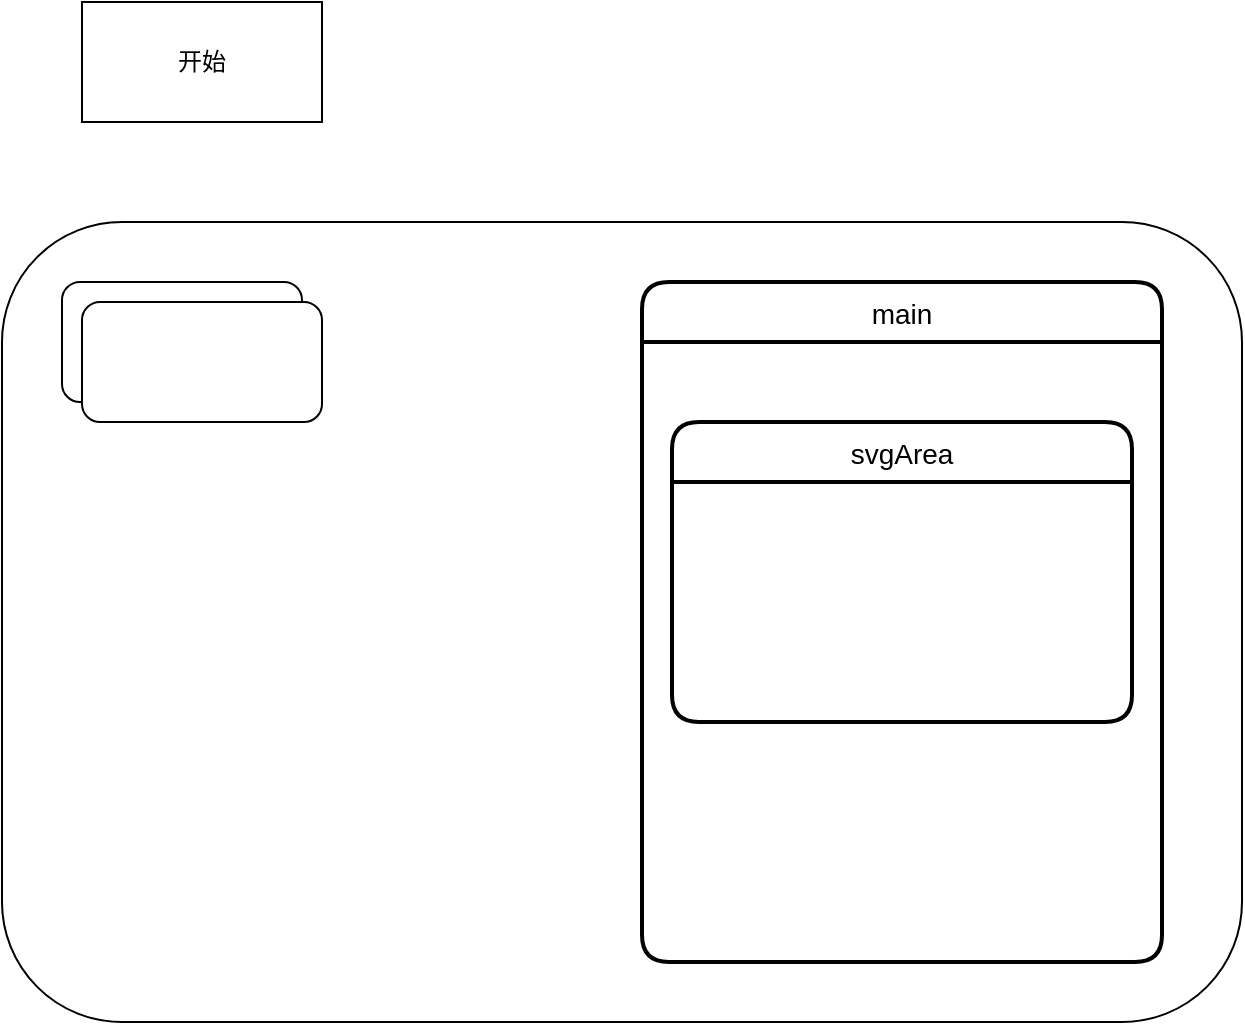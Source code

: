 <mxfile version="14.8.4" type="github">
  <diagram name="Page-1" id="edf60f1a-56cd-e834-aa8a-f176f3a09ee4">
    <mxGraphModel dx="1038" dy="547" grid="1" gridSize="10" guides="1" tooltips="1" connect="1" arrows="1" fold="1" page="1" pageScale="1" pageWidth="2336" pageHeight="1654" background="none" math="0" shadow="0">
      <root>
        <mxCell id="0" />
        <mxCell id="1" parent="0" />
        <mxCell id="zMYwm7KoXepynzTFzxIK-1" value="开始" style="rounded=0;whiteSpace=wrap;html=1;" parent="1" vertex="1">
          <mxGeometry x="200" y="110" width="120" height="60" as="geometry" />
        </mxCell>
        <mxCell id="zMYwm7KoXepynzTFzxIK-3" value="" style="rounded=1;whiteSpace=wrap;html=1;" parent="1" vertex="1">
          <mxGeometry x="160" y="220" width="620" height="400" as="geometry" />
        </mxCell>
        <mxCell id="zMYwm7KoXepynzTFzxIK-5" value="" style="rounded=1;whiteSpace=wrap;html=1;" parent="1" vertex="1">
          <mxGeometry x="190" y="250" width="120" height="60" as="geometry" />
        </mxCell>
        <mxCell id="iKV492wR1Tsd7QALSFKC-1" value="" style="rounded=1;whiteSpace=wrap;html=1;" vertex="1" parent="1">
          <mxGeometry x="200" y="260" width="120" height="60" as="geometry" />
        </mxCell>
        <mxCell id="iKV492wR1Tsd7QALSFKC-9" value="main" style="swimlane;childLayout=stackLayout;horizontal=1;startSize=30;horizontalStack=0;rounded=1;fontSize=14;fontStyle=0;strokeWidth=2;resizeParent=0;resizeLast=1;shadow=0;dashed=0;align=center;" vertex="1" parent="1">
          <mxGeometry x="480" y="250" width="260" height="340" as="geometry" />
        </mxCell>
        <mxCell id="iKV492wR1Tsd7QALSFKC-12" value="svgArea" style="swimlane;childLayout=stackLayout;horizontal=1;startSize=30;horizontalStack=0;rounded=1;fontSize=14;fontStyle=0;strokeWidth=2;resizeParent=0;resizeLast=1;shadow=0;dashed=0;align=center;" vertex="1" parent="1">
          <mxGeometry x="495" y="320" width="230" height="150" as="geometry" />
        </mxCell>
      </root>
    </mxGraphModel>
  </diagram>
</mxfile>

